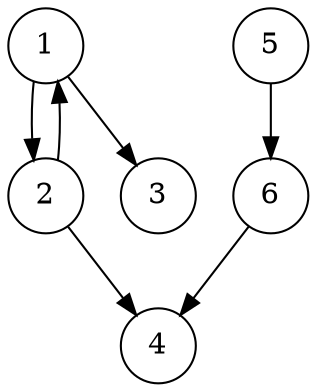 digraph g {
    node[shape=circle fixedsize=true style=filled fillcolor=white colorscheme=accent8 ];
    1->2;
2->1;
1->3;
2->4;
5->6;
6->4;
}

